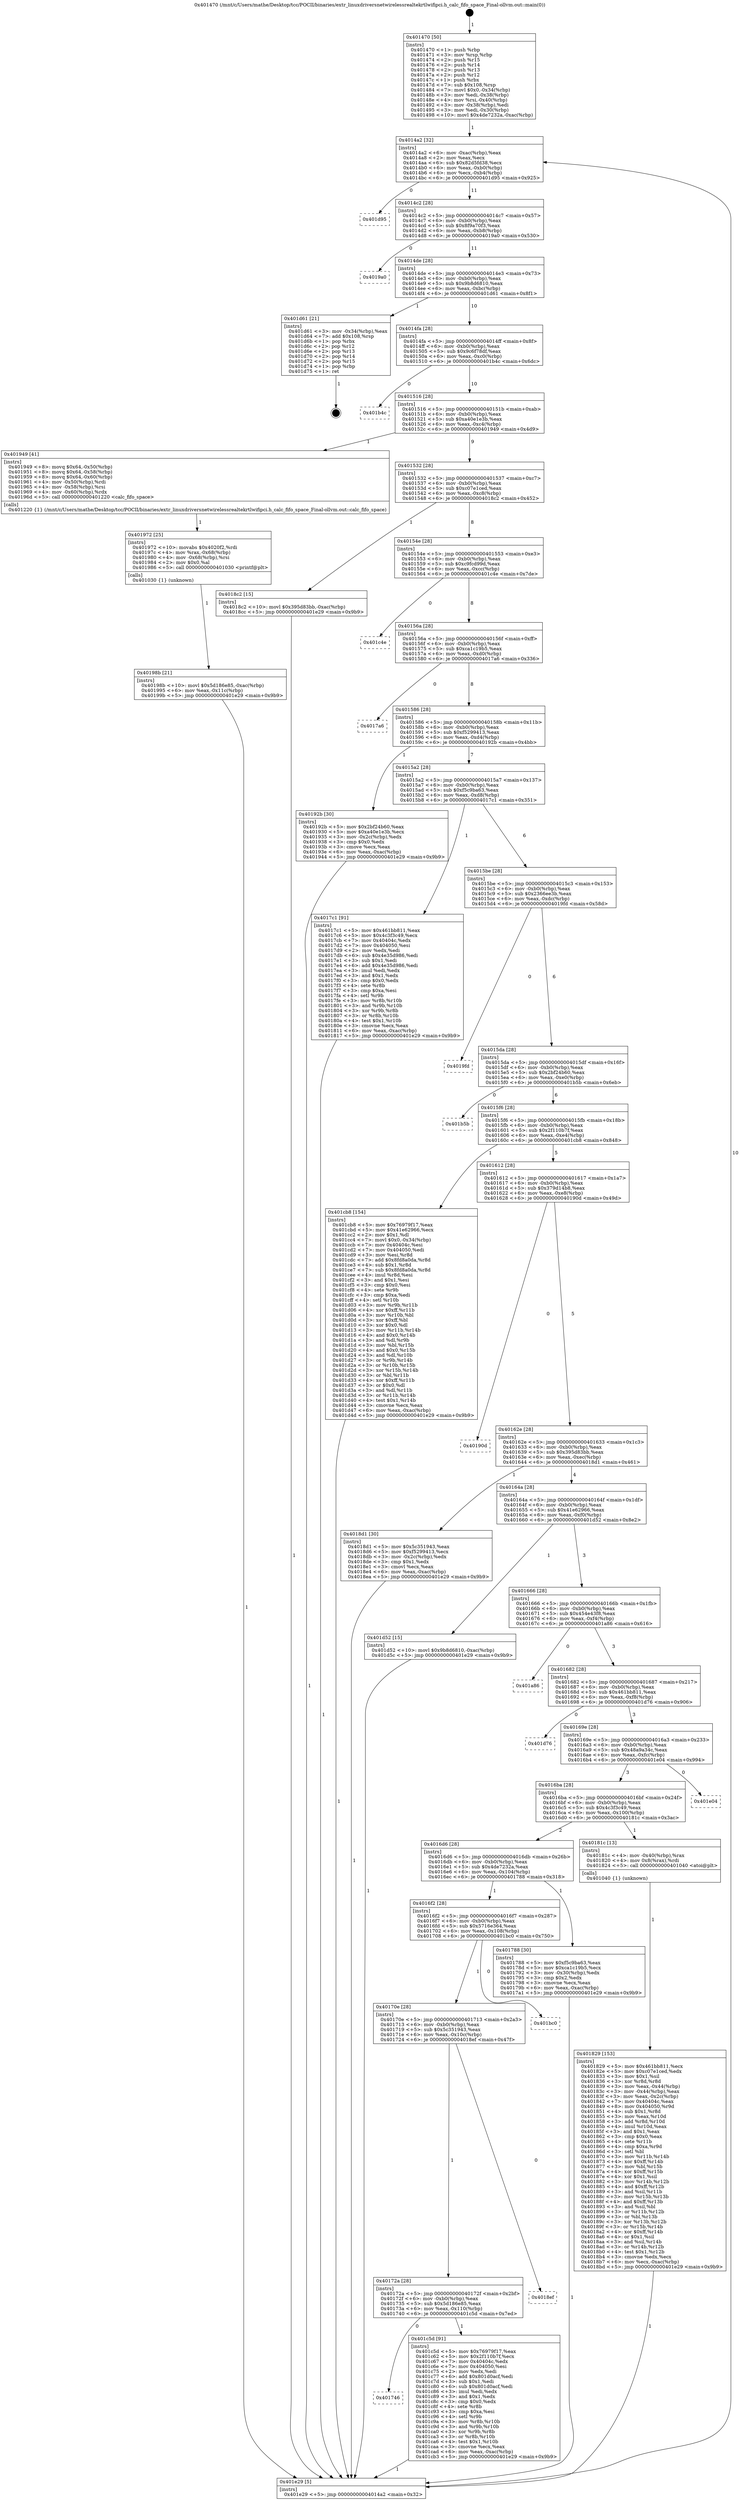 digraph "0x401470" {
  label = "0x401470 (/mnt/c/Users/mathe/Desktop/tcc/POCII/binaries/extr_linuxdriversnetwirelessrealtekrtlwifipci.h_calc_fifo_space_Final-ollvm.out::main(0))"
  labelloc = "t"
  node[shape=record]

  Entry [label="",width=0.3,height=0.3,shape=circle,fillcolor=black,style=filled]
  "0x4014a2" [label="{
     0x4014a2 [32]\l
     | [instrs]\l
     &nbsp;&nbsp;0x4014a2 \<+6\>: mov -0xac(%rbp),%eax\l
     &nbsp;&nbsp;0x4014a8 \<+2\>: mov %eax,%ecx\l
     &nbsp;&nbsp;0x4014aa \<+6\>: sub $0x82d5fd38,%ecx\l
     &nbsp;&nbsp;0x4014b0 \<+6\>: mov %eax,-0xb0(%rbp)\l
     &nbsp;&nbsp;0x4014b6 \<+6\>: mov %ecx,-0xb4(%rbp)\l
     &nbsp;&nbsp;0x4014bc \<+6\>: je 0000000000401d95 \<main+0x925\>\l
  }"]
  "0x401d95" [label="{
     0x401d95\l
  }", style=dashed]
  "0x4014c2" [label="{
     0x4014c2 [28]\l
     | [instrs]\l
     &nbsp;&nbsp;0x4014c2 \<+5\>: jmp 00000000004014c7 \<main+0x57\>\l
     &nbsp;&nbsp;0x4014c7 \<+6\>: mov -0xb0(%rbp),%eax\l
     &nbsp;&nbsp;0x4014cd \<+5\>: sub $0x8f9a70f3,%eax\l
     &nbsp;&nbsp;0x4014d2 \<+6\>: mov %eax,-0xb8(%rbp)\l
     &nbsp;&nbsp;0x4014d8 \<+6\>: je 00000000004019a0 \<main+0x530\>\l
  }"]
  Exit [label="",width=0.3,height=0.3,shape=circle,fillcolor=black,style=filled,peripheries=2]
  "0x4019a0" [label="{
     0x4019a0\l
  }", style=dashed]
  "0x4014de" [label="{
     0x4014de [28]\l
     | [instrs]\l
     &nbsp;&nbsp;0x4014de \<+5\>: jmp 00000000004014e3 \<main+0x73\>\l
     &nbsp;&nbsp;0x4014e3 \<+6\>: mov -0xb0(%rbp),%eax\l
     &nbsp;&nbsp;0x4014e9 \<+5\>: sub $0x9b8d6810,%eax\l
     &nbsp;&nbsp;0x4014ee \<+6\>: mov %eax,-0xbc(%rbp)\l
     &nbsp;&nbsp;0x4014f4 \<+6\>: je 0000000000401d61 \<main+0x8f1\>\l
  }"]
  "0x401746" [label="{
     0x401746\l
  }", style=dashed]
  "0x401d61" [label="{
     0x401d61 [21]\l
     | [instrs]\l
     &nbsp;&nbsp;0x401d61 \<+3\>: mov -0x34(%rbp),%eax\l
     &nbsp;&nbsp;0x401d64 \<+7\>: add $0x108,%rsp\l
     &nbsp;&nbsp;0x401d6b \<+1\>: pop %rbx\l
     &nbsp;&nbsp;0x401d6c \<+2\>: pop %r12\l
     &nbsp;&nbsp;0x401d6e \<+2\>: pop %r13\l
     &nbsp;&nbsp;0x401d70 \<+2\>: pop %r14\l
     &nbsp;&nbsp;0x401d72 \<+2\>: pop %r15\l
     &nbsp;&nbsp;0x401d74 \<+1\>: pop %rbp\l
     &nbsp;&nbsp;0x401d75 \<+1\>: ret\l
  }"]
  "0x4014fa" [label="{
     0x4014fa [28]\l
     | [instrs]\l
     &nbsp;&nbsp;0x4014fa \<+5\>: jmp 00000000004014ff \<main+0x8f\>\l
     &nbsp;&nbsp;0x4014ff \<+6\>: mov -0xb0(%rbp),%eax\l
     &nbsp;&nbsp;0x401505 \<+5\>: sub $0x9c6f78df,%eax\l
     &nbsp;&nbsp;0x40150a \<+6\>: mov %eax,-0xc0(%rbp)\l
     &nbsp;&nbsp;0x401510 \<+6\>: je 0000000000401b4c \<main+0x6dc\>\l
  }"]
  "0x401c5d" [label="{
     0x401c5d [91]\l
     | [instrs]\l
     &nbsp;&nbsp;0x401c5d \<+5\>: mov $0x76979f17,%eax\l
     &nbsp;&nbsp;0x401c62 \<+5\>: mov $0x2f110b7f,%ecx\l
     &nbsp;&nbsp;0x401c67 \<+7\>: mov 0x40404c,%edx\l
     &nbsp;&nbsp;0x401c6e \<+7\>: mov 0x404050,%esi\l
     &nbsp;&nbsp;0x401c75 \<+2\>: mov %edx,%edi\l
     &nbsp;&nbsp;0x401c77 \<+6\>: add $0x801d0acf,%edi\l
     &nbsp;&nbsp;0x401c7d \<+3\>: sub $0x1,%edi\l
     &nbsp;&nbsp;0x401c80 \<+6\>: sub $0x801d0acf,%edi\l
     &nbsp;&nbsp;0x401c86 \<+3\>: imul %edi,%edx\l
     &nbsp;&nbsp;0x401c89 \<+3\>: and $0x1,%edx\l
     &nbsp;&nbsp;0x401c8c \<+3\>: cmp $0x0,%edx\l
     &nbsp;&nbsp;0x401c8f \<+4\>: sete %r8b\l
     &nbsp;&nbsp;0x401c93 \<+3\>: cmp $0xa,%esi\l
     &nbsp;&nbsp;0x401c96 \<+4\>: setl %r9b\l
     &nbsp;&nbsp;0x401c9a \<+3\>: mov %r8b,%r10b\l
     &nbsp;&nbsp;0x401c9d \<+3\>: and %r9b,%r10b\l
     &nbsp;&nbsp;0x401ca0 \<+3\>: xor %r9b,%r8b\l
     &nbsp;&nbsp;0x401ca3 \<+3\>: or %r8b,%r10b\l
     &nbsp;&nbsp;0x401ca6 \<+4\>: test $0x1,%r10b\l
     &nbsp;&nbsp;0x401caa \<+3\>: cmovne %ecx,%eax\l
     &nbsp;&nbsp;0x401cad \<+6\>: mov %eax,-0xac(%rbp)\l
     &nbsp;&nbsp;0x401cb3 \<+5\>: jmp 0000000000401e29 \<main+0x9b9\>\l
  }"]
  "0x401b4c" [label="{
     0x401b4c\l
  }", style=dashed]
  "0x401516" [label="{
     0x401516 [28]\l
     | [instrs]\l
     &nbsp;&nbsp;0x401516 \<+5\>: jmp 000000000040151b \<main+0xab\>\l
     &nbsp;&nbsp;0x40151b \<+6\>: mov -0xb0(%rbp),%eax\l
     &nbsp;&nbsp;0x401521 \<+5\>: sub $0xa40e1e3b,%eax\l
     &nbsp;&nbsp;0x401526 \<+6\>: mov %eax,-0xc4(%rbp)\l
     &nbsp;&nbsp;0x40152c \<+6\>: je 0000000000401949 \<main+0x4d9\>\l
  }"]
  "0x40172a" [label="{
     0x40172a [28]\l
     | [instrs]\l
     &nbsp;&nbsp;0x40172a \<+5\>: jmp 000000000040172f \<main+0x2bf\>\l
     &nbsp;&nbsp;0x40172f \<+6\>: mov -0xb0(%rbp),%eax\l
     &nbsp;&nbsp;0x401735 \<+5\>: sub $0x5d186e85,%eax\l
     &nbsp;&nbsp;0x40173a \<+6\>: mov %eax,-0x110(%rbp)\l
     &nbsp;&nbsp;0x401740 \<+6\>: je 0000000000401c5d \<main+0x7ed\>\l
  }"]
  "0x401949" [label="{
     0x401949 [41]\l
     | [instrs]\l
     &nbsp;&nbsp;0x401949 \<+8\>: movq $0x64,-0x50(%rbp)\l
     &nbsp;&nbsp;0x401951 \<+8\>: movq $0x64,-0x58(%rbp)\l
     &nbsp;&nbsp;0x401959 \<+8\>: movq $0x64,-0x60(%rbp)\l
     &nbsp;&nbsp;0x401961 \<+4\>: mov -0x50(%rbp),%rdi\l
     &nbsp;&nbsp;0x401965 \<+4\>: mov -0x58(%rbp),%rsi\l
     &nbsp;&nbsp;0x401969 \<+4\>: mov -0x60(%rbp),%rdx\l
     &nbsp;&nbsp;0x40196d \<+5\>: call 0000000000401220 \<calc_fifo_space\>\l
     | [calls]\l
     &nbsp;&nbsp;0x401220 \{1\} (/mnt/c/Users/mathe/Desktop/tcc/POCII/binaries/extr_linuxdriversnetwirelessrealtekrtlwifipci.h_calc_fifo_space_Final-ollvm.out::calc_fifo_space)\l
  }"]
  "0x401532" [label="{
     0x401532 [28]\l
     | [instrs]\l
     &nbsp;&nbsp;0x401532 \<+5\>: jmp 0000000000401537 \<main+0xc7\>\l
     &nbsp;&nbsp;0x401537 \<+6\>: mov -0xb0(%rbp),%eax\l
     &nbsp;&nbsp;0x40153d \<+5\>: sub $0xc07e1ced,%eax\l
     &nbsp;&nbsp;0x401542 \<+6\>: mov %eax,-0xc8(%rbp)\l
     &nbsp;&nbsp;0x401548 \<+6\>: je 00000000004018c2 \<main+0x452\>\l
  }"]
  "0x4018ef" [label="{
     0x4018ef\l
  }", style=dashed]
  "0x4018c2" [label="{
     0x4018c2 [15]\l
     | [instrs]\l
     &nbsp;&nbsp;0x4018c2 \<+10\>: movl $0x395d83bb,-0xac(%rbp)\l
     &nbsp;&nbsp;0x4018cc \<+5\>: jmp 0000000000401e29 \<main+0x9b9\>\l
  }"]
  "0x40154e" [label="{
     0x40154e [28]\l
     | [instrs]\l
     &nbsp;&nbsp;0x40154e \<+5\>: jmp 0000000000401553 \<main+0xe3\>\l
     &nbsp;&nbsp;0x401553 \<+6\>: mov -0xb0(%rbp),%eax\l
     &nbsp;&nbsp;0x401559 \<+5\>: sub $0xc9fcd99d,%eax\l
     &nbsp;&nbsp;0x40155e \<+6\>: mov %eax,-0xcc(%rbp)\l
     &nbsp;&nbsp;0x401564 \<+6\>: je 0000000000401c4e \<main+0x7de\>\l
  }"]
  "0x40170e" [label="{
     0x40170e [28]\l
     | [instrs]\l
     &nbsp;&nbsp;0x40170e \<+5\>: jmp 0000000000401713 \<main+0x2a3\>\l
     &nbsp;&nbsp;0x401713 \<+6\>: mov -0xb0(%rbp),%eax\l
     &nbsp;&nbsp;0x401719 \<+5\>: sub $0x5c351943,%eax\l
     &nbsp;&nbsp;0x40171e \<+6\>: mov %eax,-0x10c(%rbp)\l
     &nbsp;&nbsp;0x401724 \<+6\>: je 00000000004018ef \<main+0x47f\>\l
  }"]
  "0x401c4e" [label="{
     0x401c4e\l
  }", style=dashed]
  "0x40156a" [label="{
     0x40156a [28]\l
     | [instrs]\l
     &nbsp;&nbsp;0x40156a \<+5\>: jmp 000000000040156f \<main+0xff\>\l
     &nbsp;&nbsp;0x40156f \<+6\>: mov -0xb0(%rbp),%eax\l
     &nbsp;&nbsp;0x401575 \<+5\>: sub $0xca1c19b5,%eax\l
     &nbsp;&nbsp;0x40157a \<+6\>: mov %eax,-0xd0(%rbp)\l
     &nbsp;&nbsp;0x401580 \<+6\>: je 00000000004017a6 \<main+0x336\>\l
  }"]
  "0x401bc0" [label="{
     0x401bc0\l
  }", style=dashed]
  "0x4017a6" [label="{
     0x4017a6\l
  }", style=dashed]
  "0x401586" [label="{
     0x401586 [28]\l
     | [instrs]\l
     &nbsp;&nbsp;0x401586 \<+5\>: jmp 000000000040158b \<main+0x11b\>\l
     &nbsp;&nbsp;0x40158b \<+6\>: mov -0xb0(%rbp),%eax\l
     &nbsp;&nbsp;0x401591 \<+5\>: sub $0xf5299413,%eax\l
     &nbsp;&nbsp;0x401596 \<+6\>: mov %eax,-0xd4(%rbp)\l
     &nbsp;&nbsp;0x40159c \<+6\>: je 000000000040192b \<main+0x4bb\>\l
  }"]
  "0x40198b" [label="{
     0x40198b [21]\l
     | [instrs]\l
     &nbsp;&nbsp;0x40198b \<+10\>: movl $0x5d186e85,-0xac(%rbp)\l
     &nbsp;&nbsp;0x401995 \<+6\>: mov %eax,-0x11c(%rbp)\l
     &nbsp;&nbsp;0x40199b \<+5\>: jmp 0000000000401e29 \<main+0x9b9\>\l
  }"]
  "0x40192b" [label="{
     0x40192b [30]\l
     | [instrs]\l
     &nbsp;&nbsp;0x40192b \<+5\>: mov $0x2bf24b60,%eax\l
     &nbsp;&nbsp;0x401930 \<+5\>: mov $0xa40e1e3b,%ecx\l
     &nbsp;&nbsp;0x401935 \<+3\>: mov -0x2c(%rbp),%edx\l
     &nbsp;&nbsp;0x401938 \<+3\>: cmp $0x0,%edx\l
     &nbsp;&nbsp;0x40193b \<+3\>: cmove %ecx,%eax\l
     &nbsp;&nbsp;0x40193e \<+6\>: mov %eax,-0xac(%rbp)\l
     &nbsp;&nbsp;0x401944 \<+5\>: jmp 0000000000401e29 \<main+0x9b9\>\l
  }"]
  "0x4015a2" [label="{
     0x4015a2 [28]\l
     | [instrs]\l
     &nbsp;&nbsp;0x4015a2 \<+5\>: jmp 00000000004015a7 \<main+0x137\>\l
     &nbsp;&nbsp;0x4015a7 \<+6\>: mov -0xb0(%rbp),%eax\l
     &nbsp;&nbsp;0x4015ad \<+5\>: sub $0xf5c9ba63,%eax\l
     &nbsp;&nbsp;0x4015b2 \<+6\>: mov %eax,-0xd8(%rbp)\l
     &nbsp;&nbsp;0x4015b8 \<+6\>: je 00000000004017c1 \<main+0x351\>\l
  }"]
  "0x401972" [label="{
     0x401972 [25]\l
     | [instrs]\l
     &nbsp;&nbsp;0x401972 \<+10\>: movabs $0x4020f2,%rdi\l
     &nbsp;&nbsp;0x40197c \<+4\>: mov %rax,-0x68(%rbp)\l
     &nbsp;&nbsp;0x401980 \<+4\>: mov -0x68(%rbp),%rsi\l
     &nbsp;&nbsp;0x401984 \<+2\>: mov $0x0,%al\l
     &nbsp;&nbsp;0x401986 \<+5\>: call 0000000000401030 \<printf@plt\>\l
     | [calls]\l
     &nbsp;&nbsp;0x401030 \{1\} (unknown)\l
  }"]
  "0x4017c1" [label="{
     0x4017c1 [91]\l
     | [instrs]\l
     &nbsp;&nbsp;0x4017c1 \<+5\>: mov $0x461bb811,%eax\l
     &nbsp;&nbsp;0x4017c6 \<+5\>: mov $0x4c3f3c49,%ecx\l
     &nbsp;&nbsp;0x4017cb \<+7\>: mov 0x40404c,%edx\l
     &nbsp;&nbsp;0x4017d2 \<+7\>: mov 0x404050,%esi\l
     &nbsp;&nbsp;0x4017d9 \<+2\>: mov %edx,%edi\l
     &nbsp;&nbsp;0x4017db \<+6\>: sub $0x4e35d986,%edi\l
     &nbsp;&nbsp;0x4017e1 \<+3\>: sub $0x1,%edi\l
     &nbsp;&nbsp;0x4017e4 \<+6\>: add $0x4e35d986,%edi\l
     &nbsp;&nbsp;0x4017ea \<+3\>: imul %edi,%edx\l
     &nbsp;&nbsp;0x4017ed \<+3\>: and $0x1,%edx\l
     &nbsp;&nbsp;0x4017f0 \<+3\>: cmp $0x0,%edx\l
     &nbsp;&nbsp;0x4017f3 \<+4\>: sete %r8b\l
     &nbsp;&nbsp;0x4017f7 \<+3\>: cmp $0xa,%esi\l
     &nbsp;&nbsp;0x4017fa \<+4\>: setl %r9b\l
     &nbsp;&nbsp;0x4017fe \<+3\>: mov %r8b,%r10b\l
     &nbsp;&nbsp;0x401801 \<+3\>: and %r9b,%r10b\l
     &nbsp;&nbsp;0x401804 \<+3\>: xor %r9b,%r8b\l
     &nbsp;&nbsp;0x401807 \<+3\>: or %r8b,%r10b\l
     &nbsp;&nbsp;0x40180a \<+4\>: test $0x1,%r10b\l
     &nbsp;&nbsp;0x40180e \<+3\>: cmovne %ecx,%eax\l
     &nbsp;&nbsp;0x401811 \<+6\>: mov %eax,-0xac(%rbp)\l
     &nbsp;&nbsp;0x401817 \<+5\>: jmp 0000000000401e29 \<main+0x9b9\>\l
  }"]
  "0x4015be" [label="{
     0x4015be [28]\l
     | [instrs]\l
     &nbsp;&nbsp;0x4015be \<+5\>: jmp 00000000004015c3 \<main+0x153\>\l
     &nbsp;&nbsp;0x4015c3 \<+6\>: mov -0xb0(%rbp),%eax\l
     &nbsp;&nbsp;0x4015c9 \<+5\>: sub $0x2366ee3b,%eax\l
     &nbsp;&nbsp;0x4015ce \<+6\>: mov %eax,-0xdc(%rbp)\l
     &nbsp;&nbsp;0x4015d4 \<+6\>: je 00000000004019fd \<main+0x58d\>\l
  }"]
  "0x401829" [label="{
     0x401829 [153]\l
     | [instrs]\l
     &nbsp;&nbsp;0x401829 \<+5\>: mov $0x461bb811,%ecx\l
     &nbsp;&nbsp;0x40182e \<+5\>: mov $0xc07e1ced,%edx\l
     &nbsp;&nbsp;0x401833 \<+3\>: mov $0x1,%sil\l
     &nbsp;&nbsp;0x401836 \<+3\>: xor %r8d,%r8d\l
     &nbsp;&nbsp;0x401839 \<+3\>: mov %eax,-0x44(%rbp)\l
     &nbsp;&nbsp;0x40183c \<+3\>: mov -0x44(%rbp),%eax\l
     &nbsp;&nbsp;0x40183f \<+3\>: mov %eax,-0x2c(%rbp)\l
     &nbsp;&nbsp;0x401842 \<+7\>: mov 0x40404c,%eax\l
     &nbsp;&nbsp;0x401849 \<+8\>: mov 0x404050,%r9d\l
     &nbsp;&nbsp;0x401851 \<+4\>: sub $0x1,%r8d\l
     &nbsp;&nbsp;0x401855 \<+3\>: mov %eax,%r10d\l
     &nbsp;&nbsp;0x401858 \<+3\>: add %r8d,%r10d\l
     &nbsp;&nbsp;0x40185b \<+4\>: imul %r10d,%eax\l
     &nbsp;&nbsp;0x40185f \<+3\>: and $0x1,%eax\l
     &nbsp;&nbsp;0x401862 \<+3\>: cmp $0x0,%eax\l
     &nbsp;&nbsp;0x401865 \<+4\>: sete %r11b\l
     &nbsp;&nbsp;0x401869 \<+4\>: cmp $0xa,%r9d\l
     &nbsp;&nbsp;0x40186d \<+3\>: setl %bl\l
     &nbsp;&nbsp;0x401870 \<+3\>: mov %r11b,%r14b\l
     &nbsp;&nbsp;0x401873 \<+4\>: xor $0xff,%r14b\l
     &nbsp;&nbsp;0x401877 \<+3\>: mov %bl,%r15b\l
     &nbsp;&nbsp;0x40187a \<+4\>: xor $0xff,%r15b\l
     &nbsp;&nbsp;0x40187e \<+4\>: xor $0x1,%sil\l
     &nbsp;&nbsp;0x401882 \<+3\>: mov %r14b,%r12b\l
     &nbsp;&nbsp;0x401885 \<+4\>: and $0xff,%r12b\l
     &nbsp;&nbsp;0x401889 \<+3\>: and %sil,%r11b\l
     &nbsp;&nbsp;0x40188c \<+3\>: mov %r15b,%r13b\l
     &nbsp;&nbsp;0x40188f \<+4\>: and $0xff,%r13b\l
     &nbsp;&nbsp;0x401893 \<+3\>: and %sil,%bl\l
     &nbsp;&nbsp;0x401896 \<+3\>: or %r11b,%r12b\l
     &nbsp;&nbsp;0x401899 \<+3\>: or %bl,%r13b\l
     &nbsp;&nbsp;0x40189c \<+3\>: xor %r13b,%r12b\l
     &nbsp;&nbsp;0x40189f \<+3\>: or %r15b,%r14b\l
     &nbsp;&nbsp;0x4018a2 \<+4\>: xor $0xff,%r14b\l
     &nbsp;&nbsp;0x4018a6 \<+4\>: or $0x1,%sil\l
     &nbsp;&nbsp;0x4018aa \<+3\>: and %sil,%r14b\l
     &nbsp;&nbsp;0x4018ad \<+3\>: or %r14b,%r12b\l
     &nbsp;&nbsp;0x4018b0 \<+4\>: test $0x1,%r12b\l
     &nbsp;&nbsp;0x4018b4 \<+3\>: cmovne %edx,%ecx\l
     &nbsp;&nbsp;0x4018b7 \<+6\>: mov %ecx,-0xac(%rbp)\l
     &nbsp;&nbsp;0x4018bd \<+5\>: jmp 0000000000401e29 \<main+0x9b9\>\l
  }"]
  "0x4019fd" [label="{
     0x4019fd\l
  }", style=dashed]
  "0x4015da" [label="{
     0x4015da [28]\l
     | [instrs]\l
     &nbsp;&nbsp;0x4015da \<+5\>: jmp 00000000004015df \<main+0x16f\>\l
     &nbsp;&nbsp;0x4015df \<+6\>: mov -0xb0(%rbp),%eax\l
     &nbsp;&nbsp;0x4015e5 \<+5\>: sub $0x2bf24b60,%eax\l
     &nbsp;&nbsp;0x4015ea \<+6\>: mov %eax,-0xe0(%rbp)\l
     &nbsp;&nbsp;0x4015f0 \<+6\>: je 0000000000401b5b \<main+0x6eb\>\l
  }"]
  "0x401470" [label="{
     0x401470 [50]\l
     | [instrs]\l
     &nbsp;&nbsp;0x401470 \<+1\>: push %rbp\l
     &nbsp;&nbsp;0x401471 \<+3\>: mov %rsp,%rbp\l
     &nbsp;&nbsp;0x401474 \<+2\>: push %r15\l
     &nbsp;&nbsp;0x401476 \<+2\>: push %r14\l
     &nbsp;&nbsp;0x401478 \<+2\>: push %r13\l
     &nbsp;&nbsp;0x40147a \<+2\>: push %r12\l
     &nbsp;&nbsp;0x40147c \<+1\>: push %rbx\l
     &nbsp;&nbsp;0x40147d \<+7\>: sub $0x108,%rsp\l
     &nbsp;&nbsp;0x401484 \<+7\>: movl $0x0,-0x34(%rbp)\l
     &nbsp;&nbsp;0x40148b \<+3\>: mov %edi,-0x38(%rbp)\l
     &nbsp;&nbsp;0x40148e \<+4\>: mov %rsi,-0x40(%rbp)\l
     &nbsp;&nbsp;0x401492 \<+3\>: mov -0x38(%rbp),%edi\l
     &nbsp;&nbsp;0x401495 \<+3\>: mov %edi,-0x30(%rbp)\l
     &nbsp;&nbsp;0x401498 \<+10\>: movl $0x4de7232a,-0xac(%rbp)\l
  }"]
  "0x401b5b" [label="{
     0x401b5b\l
  }", style=dashed]
  "0x4015f6" [label="{
     0x4015f6 [28]\l
     | [instrs]\l
     &nbsp;&nbsp;0x4015f6 \<+5\>: jmp 00000000004015fb \<main+0x18b\>\l
     &nbsp;&nbsp;0x4015fb \<+6\>: mov -0xb0(%rbp),%eax\l
     &nbsp;&nbsp;0x401601 \<+5\>: sub $0x2f110b7f,%eax\l
     &nbsp;&nbsp;0x401606 \<+6\>: mov %eax,-0xe4(%rbp)\l
     &nbsp;&nbsp;0x40160c \<+6\>: je 0000000000401cb8 \<main+0x848\>\l
  }"]
  "0x401e29" [label="{
     0x401e29 [5]\l
     | [instrs]\l
     &nbsp;&nbsp;0x401e29 \<+5\>: jmp 00000000004014a2 \<main+0x32\>\l
  }"]
  "0x401cb8" [label="{
     0x401cb8 [154]\l
     | [instrs]\l
     &nbsp;&nbsp;0x401cb8 \<+5\>: mov $0x76979f17,%eax\l
     &nbsp;&nbsp;0x401cbd \<+5\>: mov $0x41e62966,%ecx\l
     &nbsp;&nbsp;0x401cc2 \<+2\>: mov $0x1,%dl\l
     &nbsp;&nbsp;0x401cc4 \<+7\>: movl $0x0,-0x34(%rbp)\l
     &nbsp;&nbsp;0x401ccb \<+7\>: mov 0x40404c,%esi\l
     &nbsp;&nbsp;0x401cd2 \<+7\>: mov 0x404050,%edi\l
     &nbsp;&nbsp;0x401cd9 \<+3\>: mov %esi,%r8d\l
     &nbsp;&nbsp;0x401cdc \<+7\>: add $0x8fd8a0da,%r8d\l
     &nbsp;&nbsp;0x401ce3 \<+4\>: sub $0x1,%r8d\l
     &nbsp;&nbsp;0x401ce7 \<+7\>: sub $0x8fd8a0da,%r8d\l
     &nbsp;&nbsp;0x401cee \<+4\>: imul %r8d,%esi\l
     &nbsp;&nbsp;0x401cf2 \<+3\>: and $0x1,%esi\l
     &nbsp;&nbsp;0x401cf5 \<+3\>: cmp $0x0,%esi\l
     &nbsp;&nbsp;0x401cf8 \<+4\>: sete %r9b\l
     &nbsp;&nbsp;0x401cfc \<+3\>: cmp $0xa,%edi\l
     &nbsp;&nbsp;0x401cff \<+4\>: setl %r10b\l
     &nbsp;&nbsp;0x401d03 \<+3\>: mov %r9b,%r11b\l
     &nbsp;&nbsp;0x401d06 \<+4\>: xor $0xff,%r11b\l
     &nbsp;&nbsp;0x401d0a \<+3\>: mov %r10b,%bl\l
     &nbsp;&nbsp;0x401d0d \<+3\>: xor $0xff,%bl\l
     &nbsp;&nbsp;0x401d10 \<+3\>: xor $0x0,%dl\l
     &nbsp;&nbsp;0x401d13 \<+3\>: mov %r11b,%r14b\l
     &nbsp;&nbsp;0x401d16 \<+4\>: and $0x0,%r14b\l
     &nbsp;&nbsp;0x401d1a \<+3\>: and %dl,%r9b\l
     &nbsp;&nbsp;0x401d1d \<+3\>: mov %bl,%r15b\l
     &nbsp;&nbsp;0x401d20 \<+4\>: and $0x0,%r15b\l
     &nbsp;&nbsp;0x401d24 \<+3\>: and %dl,%r10b\l
     &nbsp;&nbsp;0x401d27 \<+3\>: or %r9b,%r14b\l
     &nbsp;&nbsp;0x401d2a \<+3\>: or %r10b,%r15b\l
     &nbsp;&nbsp;0x401d2d \<+3\>: xor %r15b,%r14b\l
     &nbsp;&nbsp;0x401d30 \<+3\>: or %bl,%r11b\l
     &nbsp;&nbsp;0x401d33 \<+4\>: xor $0xff,%r11b\l
     &nbsp;&nbsp;0x401d37 \<+3\>: or $0x0,%dl\l
     &nbsp;&nbsp;0x401d3a \<+3\>: and %dl,%r11b\l
     &nbsp;&nbsp;0x401d3d \<+3\>: or %r11b,%r14b\l
     &nbsp;&nbsp;0x401d40 \<+4\>: test $0x1,%r14b\l
     &nbsp;&nbsp;0x401d44 \<+3\>: cmovne %ecx,%eax\l
     &nbsp;&nbsp;0x401d47 \<+6\>: mov %eax,-0xac(%rbp)\l
     &nbsp;&nbsp;0x401d4d \<+5\>: jmp 0000000000401e29 \<main+0x9b9\>\l
  }"]
  "0x401612" [label="{
     0x401612 [28]\l
     | [instrs]\l
     &nbsp;&nbsp;0x401612 \<+5\>: jmp 0000000000401617 \<main+0x1a7\>\l
     &nbsp;&nbsp;0x401617 \<+6\>: mov -0xb0(%rbp),%eax\l
     &nbsp;&nbsp;0x40161d \<+5\>: sub $0x379d14b8,%eax\l
     &nbsp;&nbsp;0x401622 \<+6\>: mov %eax,-0xe8(%rbp)\l
     &nbsp;&nbsp;0x401628 \<+6\>: je 000000000040190d \<main+0x49d\>\l
  }"]
  "0x4016f2" [label="{
     0x4016f2 [28]\l
     | [instrs]\l
     &nbsp;&nbsp;0x4016f2 \<+5\>: jmp 00000000004016f7 \<main+0x287\>\l
     &nbsp;&nbsp;0x4016f7 \<+6\>: mov -0xb0(%rbp),%eax\l
     &nbsp;&nbsp;0x4016fd \<+5\>: sub $0x5716e364,%eax\l
     &nbsp;&nbsp;0x401702 \<+6\>: mov %eax,-0x108(%rbp)\l
     &nbsp;&nbsp;0x401708 \<+6\>: je 0000000000401bc0 \<main+0x750\>\l
  }"]
  "0x40190d" [label="{
     0x40190d\l
  }", style=dashed]
  "0x40162e" [label="{
     0x40162e [28]\l
     | [instrs]\l
     &nbsp;&nbsp;0x40162e \<+5\>: jmp 0000000000401633 \<main+0x1c3\>\l
     &nbsp;&nbsp;0x401633 \<+6\>: mov -0xb0(%rbp),%eax\l
     &nbsp;&nbsp;0x401639 \<+5\>: sub $0x395d83bb,%eax\l
     &nbsp;&nbsp;0x40163e \<+6\>: mov %eax,-0xec(%rbp)\l
     &nbsp;&nbsp;0x401644 \<+6\>: je 00000000004018d1 \<main+0x461\>\l
  }"]
  "0x401788" [label="{
     0x401788 [30]\l
     | [instrs]\l
     &nbsp;&nbsp;0x401788 \<+5\>: mov $0xf5c9ba63,%eax\l
     &nbsp;&nbsp;0x40178d \<+5\>: mov $0xca1c19b5,%ecx\l
     &nbsp;&nbsp;0x401792 \<+3\>: mov -0x30(%rbp),%edx\l
     &nbsp;&nbsp;0x401795 \<+3\>: cmp $0x2,%edx\l
     &nbsp;&nbsp;0x401798 \<+3\>: cmovne %ecx,%eax\l
     &nbsp;&nbsp;0x40179b \<+6\>: mov %eax,-0xac(%rbp)\l
     &nbsp;&nbsp;0x4017a1 \<+5\>: jmp 0000000000401e29 \<main+0x9b9\>\l
  }"]
  "0x4018d1" [label="{
     0x4018d1 [30]\l
     | [instrs]\l
     &nbsp;&nbsp;0x4018d1 \<+5\>: mov $0x5c351943,%eax\l
     &nbsp;&nbsp;0x4018d6 \<+5\>: mov $0xf5299413,%ecx\l
     &nbsp;&nbsp;0x4018db \<+3\>: mov -0x2c(%rbp),%edx\l
     &nbsp;&nbsp;0x4018de \<+3\>: cmp $0x1,%edx\l
     &nbsp;&nbsp;0x4018e1 \<+3\>: cmovl %ecx,%eax\l
     &nbsp;&nbsp;0x4018e4 \<+6\>: mov %eax,-0xac(%rbp)\l
     &nbsp;&nbsp;0x4018ea \<+5\>: jmp 0000000000401e29 \<main+0x9b9\>\l
  }"]
  "0x40164a" [label="{
     0x40164a [28]\l
     | [instrs]\l
     &nbsp;&nbsp;0x40164a \<+5\>: jmp 000000000040164f \<main+0x1df\>\l
     &nbsp;&nbsp;0x40164f \<+6\>: mov -0xb0(%rbp),%eax\l
     &nbsp;&nbsp;0x401655 \<+5\>: sub $0x41e62966,%eax\l
     &nbsp;&nbsp;0x40165a \<+6\>: mov %eax,-0xf0(%rbp)\l
     &nbsp;&nbsp;0x401660 \<+6\>: je 0000000000401d52 \<main+0x8e2\>\l
  }"]
  "0x4016d6" [label="{
     0x4016d6 [28]\l
     | [instrs]\l
     &nbsp;&nbsp;0x4016d6 \<+5\>: jmp 00000000004016db \<main+0x26b\>\l
     &nbsp;&nbsp;0x4016db \<+6\>: mov -0xb0(%rbp),%eax\l
     &nbsp;&nbsp;0x4016e1 \<+5\>: sub $0x4de7232a,%eax\l
     &nbsp;&nbsp;0x4016e6 \<+6\>: mov %eax,-0x104(%rbp)\l
     &nbsp;&nbsp;0x4016ec \<+6\>: je 0000000000401788 \<main+0x318\>\l
  }"]
  "0x401d52" [label="{
     0x401d52 [15]\l
     | [instrs]\l
     &nbsp;&nbsp;0x401d52 \<+10\>: movl $0x9b8d6810,-0xac(%rbp)\l
     &nbsp;&nbsp;0x401d5c \<+5\>: jmp 0000000000401e29 \<main+0x9b9\>\l
  }"]
  "0x401666" [label="{
     0x401666 [28]\l
     | [instrs]\l
     &nbsp;&nbsp;0x401666 \<+5\>: jmp 000000000040166b \<main+0x1fb\>\l
     &nbsp;&nbsp;0x40166b \<+6\>: mov -0xb0(%rbp),%eax\l
     &nbsp;&nbsp;0x401671 \<+5\>: sub $0x454e43f8,%eax\l
     &nbsp;&nbsp;0x401676 \<+6\>: mov %eax,-0xf4(%rbp)\l
     &nbsp;&nbsp;0x40167c \<+6\>: je 0000000000401a86 \<main+0x616\>\l
  }"]
  "0x40181c" [label="{
     0x40181c [13]\l
     | [instrs]\l
     &nbsp;&nbsp;0x40181c \<+4\>: mov -0x40(%rbp),%rax\l
     &nbsp;&nbsp;0x401820 \<+4\>: mov 0x8(%rax),%rdi\l
     &nbsp;&nbsp;0x401824 \<+5\>: call 0000000000401040 \<atoi@plt\>\l
     | [calls]\l
     &nbsp;&nbsp;0x401040 \{1\} (unknown)\l
  }"]
  "0x401a86" [label="{
     0x401a86\l
  }", style=dashed]
  "0x401682" [label="{
     0x401682 [28]\l
     | [instrs]\l
     &nbsp;&nbsp;0x401682 \<+5\>: jmp 0000000000401687 \<main+0x217\>\l
     &nbsp;&nbsp;0x401687 \<+6\>: mov -0xb0(%rbp),%eax\l
     &nbsp;&nbsp;0x40168d \<+5\>: sub $0x461bb811,%eax\l
     &nbsp;&nbsp;0x401692 \<+6\>: mov %eax,-0xf8(%rbp)\l
     &nbsp;&nbsp;0x401698 \<+6\>: je 0000000000401d76 \<main+0x906\>\l
  }"]
  "0x4016ba" [label="{
     0x4016ba [28]\l
     | [instrs]\l
     &nbsp;&nbsp;0x4016ba \<+5\>: jmp 00000000004016bf \<main+0x24f\>\l
     &nbsp;&nbsp;0x4016bf \<+6\>: mov -0xb0(%rbp),%eax\l
     &nbsp;&nbsp;0x4016c5 \<+5\>: sub $0x4c3f3c49,%eax\l
     &nbsp;&nbsp;0x4016ca \<+6\>: mov %eax,-0x100(%rbp)\l
     &nbsp;&nbsp;0x4016d0 \<+6\>: je 000000000040181c \<main+0x3ac\>\l
  }"]
  "0x401d76" [label="{
     0x401d76\l
  }", style=dashed]
  "0x40169e" [label="{
     0x40169e [28]\l
     | [instrs]\l
     &nbsp;&nbsp;0x40169e \<+5\>: jmp 00000000004016a3 \<main+0x233\>\l
     &nbsp;&nbsp;0x4016a3 \<+6\>: mov -0xb0(%rbp),%eax\l
     &nbsp;&nbsp;0x4016a9 \<+5\>: sub $0x48a9a34c,%eax\l
     &nbsp;&nbsp;0x4016ae \<+6\>: mov %eax,-0xfc(%rbp)\l
     &nbsp;&nbsp;0x4016b4 \<+6\>: je 0000000000401e04 \<main+0x994\>\l
  }"]
  "0x401e04" [label="{
     0x401e04\l
  }", style=dashed]
  Entry -> "0x401470" [label=" 1"]
  "0x4014a2" -> "0x401d95" [label=" 0"]
  "0x4014a2" -> "0x4014c2" [label=" 11"]
  "0x401d61" -> Exit [label=" 1"]
  "0x4014c2" -> "0x4019a0" [label=" 0"]
  "0x4014c2" -> "0x4014de" [label=" 11"]
  "0x401d52" -> "0x401e29" [label=" 1"]
  "0x4014de" -> "0x401d61" [label=" 1"]
  "0x4014de" -> "0x4014fa" [label=" 10"]
  "0x401cb8" -> "0x401e29" [label=" 1"]
  "0x4014fa" -> "0x401b4c" [label=" 0"]
  "0x4014fa" -> "0x401516" [label=" 10"]
  "0x401c5d" -> "0x401e29" [label=" 1"]
  "0x401516" -> "0x401949" [label=" 1"]
  "0x401516" -> "0x401532" [label=" 9"]
  "0x40172a" -> "0x401c5d" [label=" 1"]
  "0x401532" -> "0x4018c2" [label=" 1"]
  "0x401532" -> "0x40154e" [label=" 8"]
  "0x40172a" -> "0x401746" [label=" 0"]
  "0x40154e" -> "0x401c4e" [label=" 0"]
  "0x40154e" -> "0x40156a" [label=" 8"]
  "0x40170e" -> "0x4018ef" [label=" 0"]
  "0x40156a" -> "0x4017a6" [label=" 0"]
  "0x40156a" -> "0x401586" [label=" 8"]
  "0x40170e" -> "0x40172a" [label=" 1"]
  "0x401586" -> "0x40192b" [label=" 1"]
  "0x401586" -> "0x4015a2" [label=" 7"]
  "0x4016f2" -> "0x401bc0" [label=" 0"]
  "0x4015a2" -> "0x4017c1" [label=" 1"]
  "0x4015a2" -> "0x4015be" [label=" 6"]
  "0x4016f2" -> "0x40170e" [label=" 1"]
  "0x4015be" -> "0x4019fd" [label=" 0"]
  "0x4015be" -> "0x4015da" [label=" 6"]
  "0x40198b" -> "0x401e29" [label=" 1"]
  "0x4015da" -> "0x401b5b" [label=" 0"]
  "0x4015da" -> "0x4015f6" [label=" 6"]
  "0x401972" -> "0x40198b" [label=" 1"]
  "0x4015f6" -> "0x401cb8" [label=" 1"]
  "0x4015f6" -> "0x401612" [label=" 5"]
  "0x401949" -> "0x401972" [label=" 1"]
  "0x401612" -> "0x40190d" [label=" 0"]
  "0x401612" -> "0x40162e" [label=" 5"]
  "0x40192b" -> "0x401e29" [label=" 1"]
  "0x40162e" -> "0x4018d1" [label=" 1"]
  "0x40162e" -> "0x40164a" [label=" 4"]
  "0x4018d1" -> "0x401e29" [label=" 1"]
  "0x40164a" -> "0x401d52" [label=" 1"]
  "0x40164a" -> "0x401666" [label=" 3"]
  "0x401829" -> "0x401e29" [label=" 1"]
  "0x401666" -> "0x401a86" [label=" 0"]
  "0x401666" -> "0x401682" [label=" 3"]
  "0x40181c" -> "0x401829" [label=" 1"]
  "0x401682" -> "0x401d76" [label=" 0"]
  "0x401682" -> "0x40169e" [label=" 3"]
  "0x401e29" -> "0x4014a2" [label=" 10"]
  "0x40169e" -> "0x401e04" [label=" 0"]
  "0x40169e" -> "0x4016ba" [label=" 3"]
  "0x4017c1" -> "0x401e29" [label=" 1"]
  "0x4016ba" -> "0x40181c" [label=" 1"]
  "0x4016ba" -> "0x4016d6" [label=" 2"]
  "0x4018c2" -> "0x401e29" [label=" 1"]
  "0x4016d6" -> "0x401788" [label=" 1"]
  "0x4016d6" -> "0x4016f2" [label=" 1"]
  "0x401788" -> "0x401e29" [label=" 1"]
  "0x401470" -> "0x4014a2" [label=" 1"]
}
